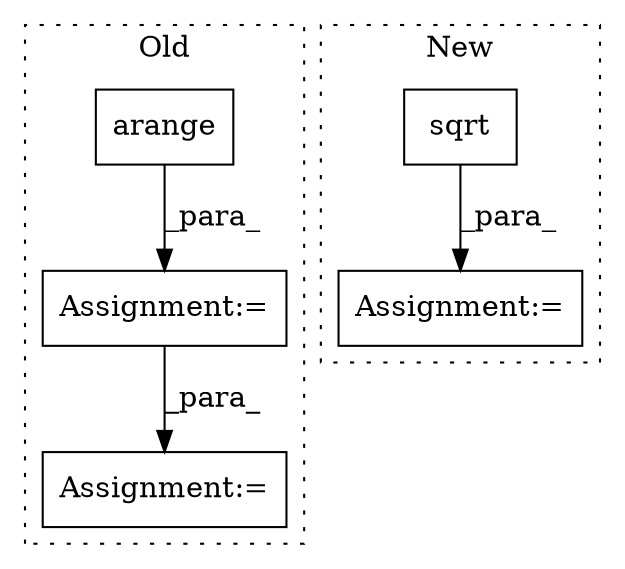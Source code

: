digraph G {
subgraph cluster0 {
1 [label="arange" a="32" s="14061,14078" l="7,1" shape="box"];
3 [label="Assignment:=" a="7" s="14054" l="1" shape="box"];
4 [label="Assignment:=" a="7" s="14095" l="1" shape="box"];
label = "Old";
style="dotted";
}
subgraph cluster1 {
2 [label="sqrt" a="32" s="14003,14016" l="5,1" shape="box"];
5 [label="Assignment:=" a="7" s="14206" l="1" shape="box"];
label = "New";
style="dotted";
}
1 -> 3 [label="_para_"];
2 -> 5 [label="_para_"];
3 -> 4 [label="_para_"];
}